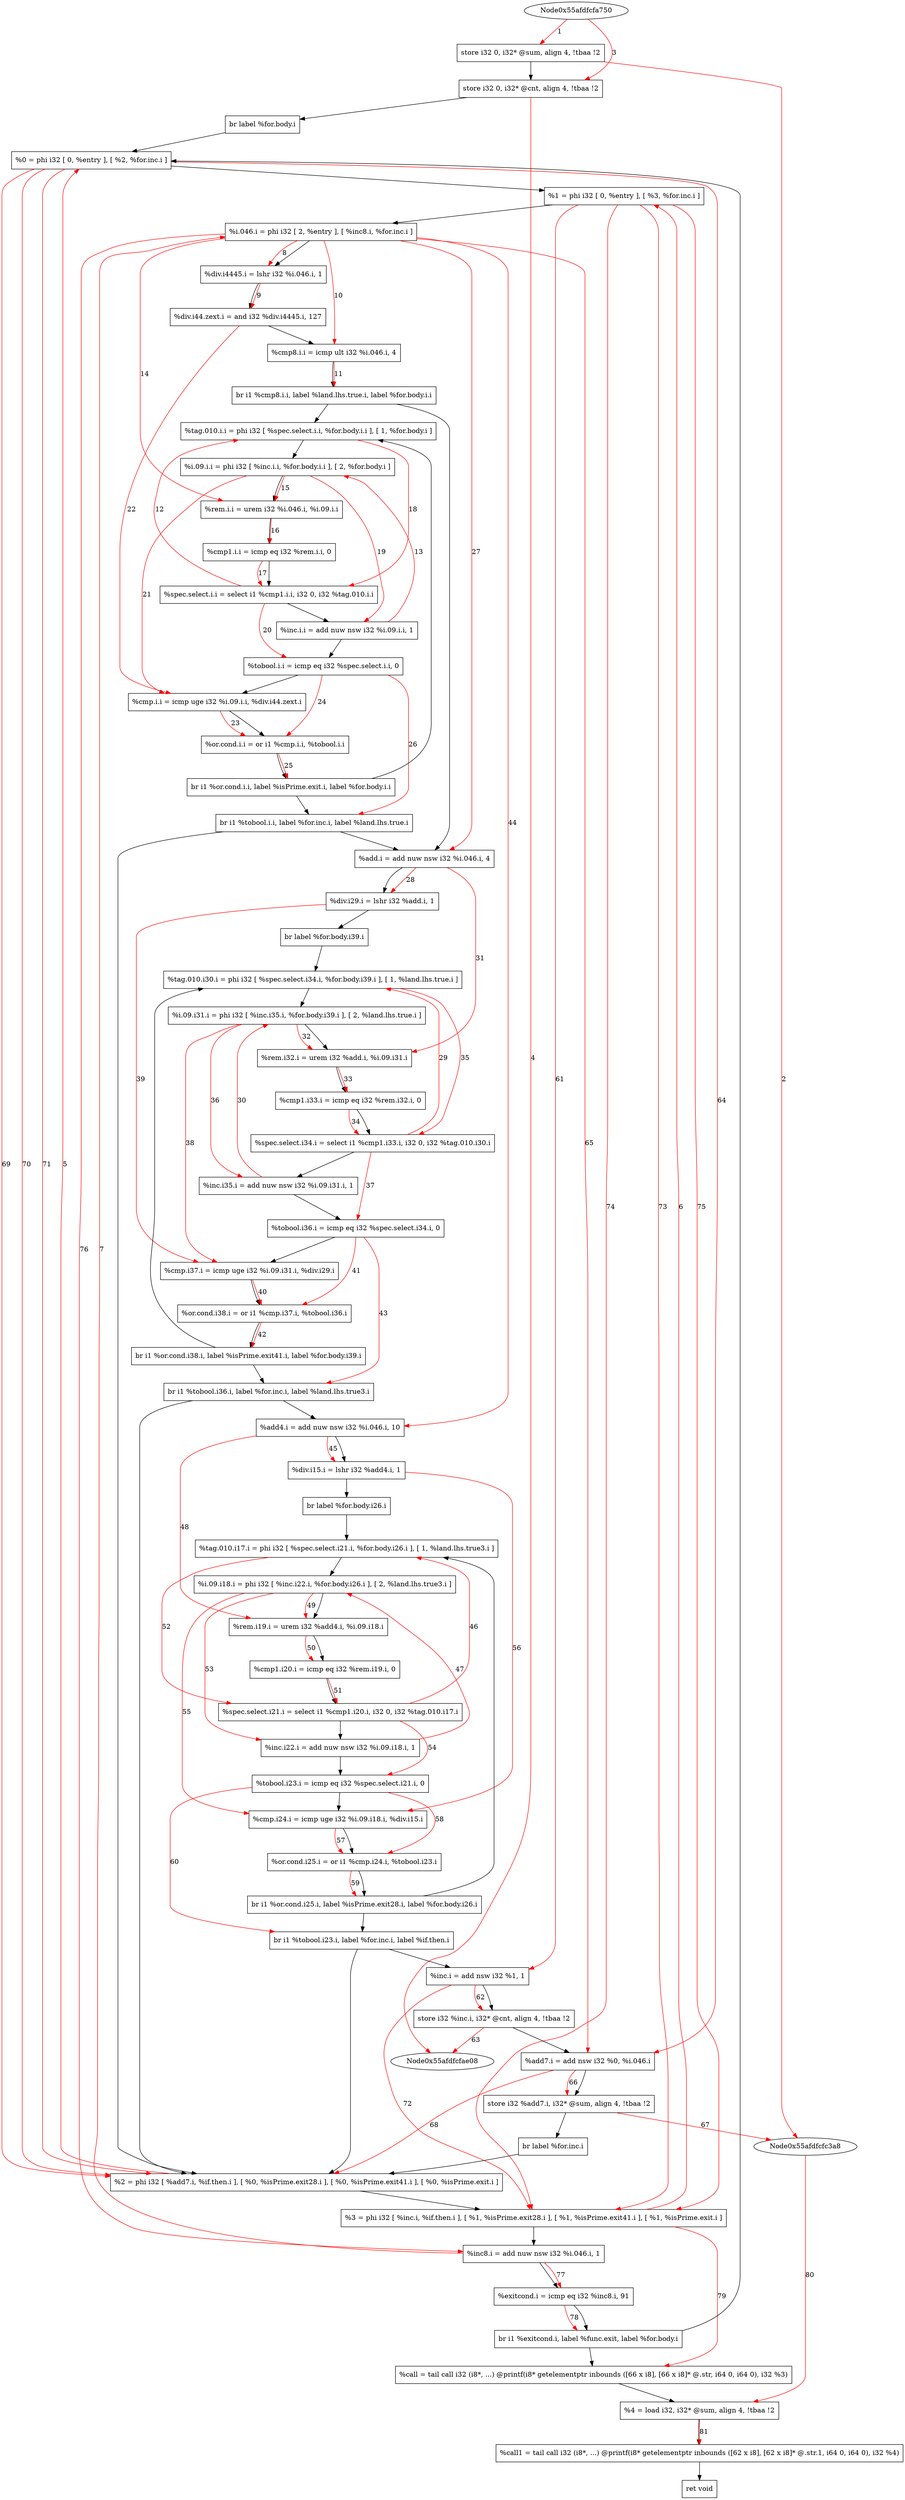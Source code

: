 digraph "CDFG for'main' function" {
	Node0x55afdfd02ed0[shape=record, label="  store i32 0, i32* @sum, align 4, !tbaa !2"]
	Node0x55afdfd02f50[shape=record, label="  store i32 0, i32* @cnt, align 4, !tbaa !2"]
	Node0x55afdfcfdf08[shape=record, label="  br label %for.body.i"]
	Node0x55afdfd03118[shape=record, label="  %0 = phi i32 [ 0, %entry ], [ %2, %for.inc.i ]"]
	Node0x55afdfd03248[shape=record, label="  %1 = phi i32 [ 0, %entry ], [ %3, %for.inc.i ]"]
	Node0x55afdfd03398[shape=record, label="  %i.046.i = phi i32 [ 2, %entry ], [ %inc8.i, %for.inc.i ]"]
	Node0x55afdfd03480[shape=record, label="  %div.i4445.i = lshr i32 %i.046.i, 1"]
	Node0x55afdfd03520[shape=record, label="  %div.i44.zext.i = and i32 %div.i4445.i, 127"]
	Node0x55afdfd035c0[shape=record, label="  %cmp8.i.i = icmp ult i32 %i.046.i, 4"]
	Node0x55afdfd03838[shape=record, label="  br i1 %cmp8.i.i, label %land.lhs.true.i, label %for.body.i.i"]
	Node0x55afdfd038e8[shape=record, label="  %tag.010.i.i = phi i32 [ %spec.select.i.i, %for.body.i.i ], [ 1, %for.body.i ]"]
	Node0x55afdfd03a68[shape=record, label="  %i.09.i.i = phi i32 [ %inc.i.i, %for.body.i.i ], [ 2, %for.body.i ]"]
	Node0x55afdfd03b60[shape=record, label="  %rem.i.i = urem i32 %i.046.i, %i.09.i.i"]
	Node0x55afdfd03bf0[shape=record, label="  %cmp1.i.i = icmp eq i32 %rem.i.i, 0"]
	Node0x55afdfd03e48[shape=record, label="  %spec.select.i.i = select i1 %cmp1.i.i, i32 0, i32 %tag.010.i.i"]
	Node0x55afdfd03ec0[shape=record, label="  %inc.i.i = add nuw nsw i32 %i.09.i.i, 1"]
	Node0x55afdfd03f30[shape=record, label="  %tobool.i.i = icmp eq i32 %spec.select.i.i, 0"]
	Node0x55afdfd03fa0[shape=record, label="  %cmp.i.i = icmp uge i32 %i.09.i.i, %div.i44.zext.i"]
	Node0x55afdfd04030[shape=record, label="  %or.cond.i.i = or i1 %cmp.i.i, %tobool.i.i"]
	Node0x55afdfd04138[shape=record, label="  br i1 %or.cond.i.i, label %isPrime.exit.i, label %for.body.i.i"]
	Node0x55afdfd041f8[shape=record, label="  br i1 %tobool.i.i, label %for.inc.i, label %land.lhs.true.i"]
	Node0x55afdfd04270[shape=record, label="  %add.i = add nuw nsw i32 %i.046.i, 4"]
	Node0x55afdfcff000[shape=record, label="  %div.i29.i = lshr i32 %add.i, 1"]
	Node0x55afdfd03a18[shape=record, label="  br label %for.body.i39.i"]
	Node0x55afdfcff178[shape=record, label="  %tag.010.i30.i = phi i32 [ %spec.select.i34.i, %for.body.i39.i ], [ 1, %land.lhs.true.i ]"]
	Node0x55afdfcff2a8[shape=record, label="  %i.09.i31.i = phi i32 [ %inc.i35.i, %for.body.i39.i ], [ 2, %land.lhs.true.i ]"]
	Node0x55afdfcff370[shape=record, label="  %rem.i32.i = urem i32 %add.i, %i.09.i31.i"]
	Node0x55afdfcff730[shape=record, label="  %cmp1.i33.i = icmp eq i32 %rem.i32.i, 0"]
	Node0x55afdfd05328[shape=record, label="  %spec.select.i34.i = select i1 %cmp1.i33.i, i32 0, i32 %tag.010.i30.i"]
	Node0x55afdfd053a0[shape=record, label="  %inc.i35.i = add nuw nsw i32 %i.09.i31.i, 1"]
	Node0x55afdfd05410[shape=record, label="  %tobool.i36.i = icmp eq i32 %spec.select.i34.i, 0"]
	Node0x55afdfd05480[shape=record, label="  %cmp.i37.i = icmp uge i32 %i.09.i31.i, %div.i29.i"]
	Node0x55afdfd054f0[shape=record, label="  %or.cond.i38.i = or i1 %cmp.i37.i, %tobool.i36.i"]
	Node0x55afdfd05658[shape=record, label="  br i1 %or.cond.i38.i, label %isPrime.exit41.i, label %for.body.i39.i"]
	Node0x55afdfd05798[shape=record, label="  br i1 %tobool.i36.i, label %for.inc.i, label %land.lhs.true3.i"]
	Node0x55afdfd05810[shape=record, label="  %add4.i = add nuw nsw i32 %i.046.i, 10"]
	Node0x55afdfd05880[shape=record, label="  %div.i15.i = lshr i32 %add4.i, 1"]
	Node0x55afdfd036c8[shape=record, label="  br label %for.body.i26.i"]
	Node0x55afdfd059f8[shape=record, label="  %tag.010.i17.i = phi i32 [ %spec.select.i21.i, %for.body.i26.i ], [ 1, %land.lhs.true3.i ]"]
	Node0x55afdfd05b88[shape=record, label="  %i.09.i18.i = phi i32 [ %inc.i22.i, %for.body.i26.i ], [ 2, %land.lhs.true3.i ]"]
	Node0x55afdfd05c50[shape=record, label="  %rem.i19.i = urem i32 %add4.i, %i.09.i18.i"]
	Node0x55afdfd05cc0[shape=record, label="  %cmp1.i20.i = icmp eq i32 %rem.i19.i, 0"]
	Node0x55afdfd05da8[shape=record, label="  %spec.select.i21.i = select i1 %cmp1.i20.i, i32 0, i32 %tag.010.i17.i"]
	Node0x55afdfd05e20[shape=record, label="  %inc.i22.i = add nuw nsw i32 %i.09.i18.i, 1"]
	Node0x55afdfd05e90[shape=record, label="  %tobool.i23.i = icmp eq i32 %spec.select.i21.i, 0"]
	Node0x55afdfd05f00[shape=record, label="  %cmp.i24.i = icmp uge i32 %i.09.i18.i, %div.i15.i"]
	Node0x55afdfd05f70[shape=record, label="  %or.cond.i25.i = or i1 %cmp.i24.i, %tobool.i23.i"]
	Node0x55afdfd060d8[shape=record, label="  br i1 %or.cond.i25.i, label %isPrime.exit28.i, label %for.body.i26.i"]
	Node0x55afdfd061b8[shape=record, label="  br i1 %tobool.i23.i, label %for.inc.i, label %if.then.i"]
	Node0x55afdfd06230[shape=record, label="  %inc.i = add nsw i32 %1, 1"]
	Node0x55afdfd062a0[shape=record, label="  store i32 %inc.i, i32* @cnt, align 4, !tbaa !2"]
	Node0x55afdfd06320[shape=record, label="  %add7.i = add nsw i32 %0, %i.046.i"]
	Node0x55afdfd069d0[shape=record, label="  store i32 %add7.i, i32* @sum, align 4, !tbaa !2"]
	Node0x55afdfd05ad8[shape=record, label="  br label %for.inc.i"]
	Node0x55afdfd06a58[shape=record, label="  %2 = phi i32 [ %add7.i, %if.then.i ], [ %0, %isPrime.exit28.i ], [ %0, %isPrime.exit41.i ], [ %0, %isPrime.exit.i ]"]
	Node0x55afdfd06b38[shape=record, label="  %3 = phi i32 [ %inc.i, %if.then.i ], [ %1, %isPrime.exit28.i ], [ %1, %isPrime.exit41.i ], [ %1, %isPrime.exit.i ]"]
	Node0x55afdfd06c40[shape=record, label="  %inc8.i = add nuw nsw i32 %i.046.i, 1"]
	Node0x55afdfd06cb0[shape=record, label="  %exitcond.i = icmp eq i32 %inc8.i, 91"]
	Node0x55afdfd06d88[shape=record, label="  br i1 %exitcond.i, label %func.exit, label %for.body.i"]
	Node0x55afdfd07138[shape=record, label="  %call = tail call i32 (i8*, ...) @printf(i8* getelementptr inbounds ([66 x i8], [66 x i8]* @.str, i64 0, i64 0), i32 %3)"]
	Node0x55afdfcfd548[shape=record, label="  %4 = load i32, i32* @sum, align 4, !tbaa !2"]
	Node0x55afdfd07338[shape=record, label="  %call1 = tail call i32 (i8*, ...) @printf(i8* getelementptr inbounds ([62 x i8], [62 x i8]* @.str.1, i64 0, i64 0), i32 %4)"]
	Node0x55afdfd03200[shape=record, label="  ret void"]
	Node0x55afdfd02ed0 -> Node0x55afdfd02f50
	Node0x55afdfd02f50 -> Node0x55afdfcfdf08
	Node0x55afdfcfdf08 -> Node0x55afdfd03118
	Node0x55afdfd03118 -> Node0x55afdfd03248
	Node0x55afdfd03248 -> Node0x55afdfd03398
	Node0x55afdfd03398 -> Node0x55afdfd03480
	Node0x55afdfd03480 -> Node0x55afdfd03520
	Node0x55afdfd03520 -> Node0x55afdfd035c0
	Node0x55afdfd035c0 -> Node0x55afdfd03838
	Node0x55afdfd03838 -> Node0x55afdfd04270
	Node0x55afdfd03838 -> Node0x55afdfd038e8
	Node0x55afdfd038e8 -> Node0x55afdfd03a68
	Node0x55afdfd03a68 -> Node0x55afdfd03b60
	Node0x55afdfd03b60 -> Node0x55afdfd03bf0
	Node0x55afdfd03bf0 -> Node0x55afdfd03e48
	Node0x55afdfd03e48 -> Node0x55afdfd03ec0
	Node0x55afdfd03ec0 -> Node0x55afdfd03f30
	Node0x55afdfd03f30 -> Node0x55afdfd03fa0
	Node0x55afdfd03fa0 -> Node0x55afdfd04030
	Node0x55afdfd04030 -> Node0x55afdfd04138
	Node0x55afdfd04138 -> Node0x55afdfd041f8
	Node0x55afdfd04138 -> Node0x55afdfd038e8
	Node0x55afdfd041f8 -> Node0x55afdfd06a58
	Node0x55afdfd041f8 -> Node0x55afdfd04270
	Node0x55afdfd04270 -> Node0x55afdfcff000
	Node0x55afdfcff000 -> Node0x55afdfd03a18
	Node0x55afdfd03a18 -> Node0x55afdfcff178
	Node0x55afdfcff178 -> Node0x55afdfcff2a8
	Node0x55afdfcff2a8 -> Node0x55afdfcff370
	Node0x55afdfcff370 -> Node0x55afdfcff730
	Node0x55afdfcff730 -> Node0x55afdfd05328
	Node0x55afdfd05328 -> Node0x55afdfd053a0
	Node0x55afdfd053a0 -> Node0x55afdfd05410
	Node0x55afdfd05410 -> Node0x55afdfd05480
	Node0x55afdfd05480 -> Node0x55afdfd054f0
	Node0x55afdfd054f0 -> Node0x55afdfd05658
	Node0x55afdfd05658 -> Node0x55afdfd05798
	Node0x55afdfd05658 -> Node0x55afdfcff178
	Node0x55afdfd05798 -> Node0x55afdfd06a58
	Node0x55afdfd05798 -> Node0x55afdfd05810
	Node0x55afdfd05810 -> Node0x55afdfd05880
	Node0x55afdfd05880 -> Node0x55afdfd036c8
	Node0x55afdfd036c8 -> Node0x55afdfd059f8
	Node0x55afdfd059f8 -> Node0x55afdfd05b88
	Node0x55afdfd05b88 -> Node0x55afdfd05c50
	Node0x55afdfd05c50 -> Node0x55afdfd05cc0
	Node0x55afdfd05cc0 -> Node0x55afdfd05da8
	Node0x55afdfd05da8 -> Node0x55afdfd05e20
	Node0x55afdfd05e20 -> Node0x55afdfd05e90
	Node0x55afdfd05e90 -> Node0x55afdfd05f00
	Node0x55afdfd05f00 -> Node0x55afdfd05f70
	Node0x55afdfd05f70 -> Node0x55afdfd060d8
	Node0x55afdfd060d8 -> Node0x55afdfd061b8
	Node0x55afdfd060d8 -> Node0x55afdfd059f8
	Node0x55afdfd061b8 -> Node0x55afdfd06a58
	Node0x55afdfd061b8 -> Node0x55afdfd06230
	Node0x55afdfd06230 -> Node0x55afdfd062a0
	Node0x55afdfd062a0 -> Node0x55afdfd06320
	Node0x55afdfd06320 -> Node0x55afdfd069d0
	Node0x55afdfd069d0 -> Node0x55afdfd05ad8
	Node0x55afdfd05ad8 -> Node0x55afdfd06a58
	Node0x55afdfd06a58 -> Node0x55afdfd06b38
	Node0x55afdfd06b38 -> Node0x55afdfd06c40
	Node0x55afdfd06c40 -> Node0x55afdfd06cb0
	Node0x55afdfd06cb0 -> Node0x55afdfd06d88
	Node0x55afdfd06d88 -> Node0x55afdfd07138
	Node0x55afdfd06d88 -> Node0x55afdfd03118
	Node0x55afdfd07138 -> Node0x55afdfcfd548
	Node0x55afdfcfd548 -> Node0x55afdfd07338
	Node0x55afdfd07338 -> Node0x55afdfd03200
edge [color=red]
	Node0x55afdfcfa750 -> Node0x55afdfd02ed0[label="1"]
	Node0x55afdfd02ed0 -> Node0x55afdfcfc3a8[label="2"]
	Node0x55afdfcfa750 -> Node0x55afdfd02f50[label="3"]
	Node0x55afdfd02f50 -> Node0x55afdfcfae08[label="4"]
	Node0x55afdfd06a58 -> Node0x55afdfd03118[label="5"]
	Node0x55afdfd06b38 -> Node0x55afdfd03248[label="6"]
	Node0x55afdfd06c40 -> Node0x55afdfd03398[label="7"]
	Node0x55afdfd03398 -> Node0x55afdfd03480[label="8"]
	Node0x55afdfd03480 -> Node0x55afdfd03520[label="9"]
	Node0x55afdfd03398 -> Node0x55afdfd035c0[label="10"]
	Node0x55afdfd035c0 -> Node0x55afdfd03838[label="11"]
	Node0x55afdfd03e48 -> Node0x55afdfd038e8[label="12"]
	Node0x55afdfd03ec0 -> Node0x55afdfd03a68[label="13"]
	Node0x55afdfd03398 -> Node0x55afdfd03b60[label="14"]
	Node0x55afdfd03a68 -> Node0x55afdfd03b60[label="15"]
	Node0x55afdfd03b60 -> Node0x55afdfd03bf0[label="16"]
	Node0x55afdfd03bf0 -> Node0x55afdfd03e48[label="17"]
	Node0x55afdfd038e8 -> Node0x55afdfd03e48[label="18"]
	Node0x55afdfd03a68 -> Node0x55afdfd03ec0[label="19"]
	Node0x55afdfd03e48 -> Node0x55afdfd03f30[label="20"]
	Node0x55afdfd03a68 -> Node0x55afdfd03fa0[label="21"]
	Node0x55afdfd03520 -> Node0x55afdfd03fa0[label="22"]
	Node0x55afdfd03fa0 -> Node0x55afdfd04030[label="23"]
	Node0x55afdfd03f30 -> Node0x55afdfd04030[label="24"]
	Node0x55afdfd04030 -> Node0x55afdfd04138[label="25"]
	Node0x55afdfd03f30 -> Node0x55afdfd041f8[label="26"]
	Node0x55afdfd03398 -> Node0x55afdfd04270[label="27"]
	Node0x55afdfd04270 -> Node0x55afdfcff000[label="28"]
	Node0x55afdfd05328 -> Node0x55afdfcff178[label="29"]
	Node0x55afdfd053a0 -> Node0x55afdfcff2a8[label="30"]
	Node0x55afdfd04270 -> Node0x55afdfcff370[label="31"]
	Node0x55afdfcff2a8 -> Node0x55afdfcff370[label="32"]
	Node0x55afdfcff370 -> Node0x55afdfcff730[label="33"]
	Node0x55afdfcff730 -> Node0x55afdfd05328[label="34"]
	Node0x55afdfcff178 -> Node0x55afdfd05328[label="35"]
	Node0x55afdfcff2a8 -> Node0x55afdfd053a0[label="36"]
	Node0x55afdfd05328 -> Node0x55afdfd05410[label="37"]
	Node0x55afdfcff2a8 -> Node0x55afdfd05480[label="38"]
	Node0x55afdfcff000 -> Node0x55afdfd05480[label="39"]
	Node0x55afdfd05480 -> Node0x55afdfd054f0[label="40"]
	Node0x55afdfd05410 -> Node0x55afdfd054f0[label="41"]
	Node0x55afdfd054f0 -> Node0x55afdfd05658[label="42"]
	Node0x55afdfd05410 -> Node0x55afdfd05798[label="43"]
	Node0x55afdfd03398 -> Node0x55afdfd05810[label="44"]
	Node0x55afdfd05810 -> Node0x55afdfd05880[label="45"]
	Node0x55afdfd05da8 -> Node0x55afdfd059f8[label="46"]
	Node0x55afdfd05e20 -> Node0x55afdfd05b88[label="47"]
	Node0x55afdfd05810 -> Node0x55afdfd05c50[label="48"]
	Node0x55afdfd05b88 -> Node0x55afdfd05c50[label="49"]
	Node0x55afdfd05c50 -> Node0x55afdfd05cc0[label="50"]
	Node0x55afdfd05cc0 -> Node0x55afdfd05da8[label="51"]
	Node0x55afdfd059f8 -> Node0x55afdfd05da8[label="52"]
	Node0x55afdfd05b88 -> Node0x55afdfd05e20[label="53"]
	Node0x55afdfd05da8 -> Node0x55afdfd05e90[label="54"]
	Node0x55afdfd05b88 -> Node0x55afdfd05f00[label="55"]
	Node0x55afdfd05880 -> Node0x55afdfd05f00[label="56"]
	Node0x55afdfd05f00 -> Node0x55afdfd05f70[label="57"]
	Node0x55afdfd05e90 -> Node0x55afdfd05f70[label="58"]
	Node0x55afdfd05f70 -> Node0x55afdfd060d8[label="59"]
	Node0x55afdfd05e90 -> Node0x55afdfd061b8[label="60"]
	Node0x55afdfd03248 -> Node0x55afdfd06230[label="61"]
	Node0x55afdfd06230 -> Node0x55afdfd062a0[label="62"]
	Node0x55afdfd062a0 -> Node0x55afdfcfae08[label="63"]
	Node0x55afdfd03118 -> Node0x55afdfd06320[label="64"]
	Node0x55afdfd03398 -> Node0x55afdfd06320[label="65"]
	Node0x55afdfd06320 -> Node0x55afdfd069d0[label="66"]
	Node0x55afdfd069d0 -> Node0x55afdfcfc3a8[label="67"]
	Node0x55afdfd06320 -> Node0x55afdfd06a58[label="68"]
	Node0x55afdfd03118 -> Node0x55afdfd06a58[label="69"]
	Node0x55afdfd03118 -> Node0x55afdfd06a58[label="70"]
	Node0x55afdfd03118 -> Node0x55afdfd06a58[label="71"]
	Node0x55afdfd06230 -> Node0x55afdfd06b38[label="72"]
	Node0x55afdfd03248 -> Node0x55afdfd06b38[label="73"]
	Node0x55afdfd03248 -> Node0x55afdfd06b38[label="74"]
	Node0x55afdfd03248 -> Node0x55afdfd06b38[label="75"]
	Node0x55afdfd03398 -> Node0x55afdfd06c40[label="76"]
	Node0x55afdfd06c40 -> Node0x55afdfd06cb0[label="77"]
	Node0x55afdfd06cb0 -> Node0x55afdfd06d88[label="78"]
	Node0x55afdfd06b38 -> Node0x55afdfd07138[label="79"]
	Node0x55afdfcfc3a8 -> Node0x55afdfcfd548[label="80"]
	Node0x55afdfcfd548 -> Node0x55afdfd07338[label="81"]
}
